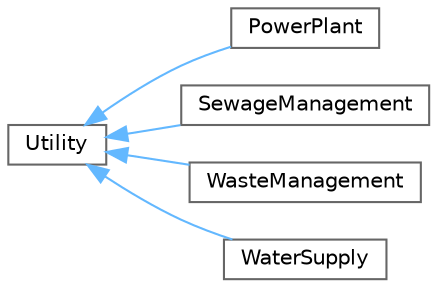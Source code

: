 digraph "Graphical Class Hierarchy"
{
 // LATEX_PDF_SIZE
  bgcolor="transparent";
  edge [fontname=Helvetica,fontsize=10,labelfontname=Helvetica,labelfontsize=10];
  node [fontname=Helvetica,fontsize=10,shape=box,height=0.2,width=0.4];
  rankdir="LR";
  Node0 [id="Node000000",label="Utility",height=0.2,width=0.4,color="grey40", fillcolor="white", style="filled",URL="$classUtility.html",tooltip="A class that represents a utility service in the city."];
  Node0 -> Node1 [id="edge59_Node000000_Node000001",dir="back",color="steelblue1",style="solid",tooltip=" "];
  Node1 [id="Node000001",label="PowerPlant",height=0.2,width=0.4,color="grey40", fillcolor="white", style="filled",URL="$classPowerPlant.html",tooltip="Represents a power plant that supplies power to buildings."];
  Node0 -> Node2 [id="edge60_Node000000_Node000002",dir="back",color="steelblue1",style="solid",tooltip=" "];
  Node2 [id="Node000002",label="SewageManagement",height=0.2,width=0.4,color="grey40", fillcolor="white", style="filled",URL="$classSewageManagement.html",tooltip="A class to manage sewage services for buildings."];
  Node0 -> Node3 [id="edge61_Node000000_Node000003",dir="back",color="steelblue1",style="solid",tooltip=" "];
  Node3 [id="Node000003",label="WasteManagement",height=0.2,width=0.4,color="grey40", fillcolor="white", style="filled",URL="$classWasteManagement.html",tooltip="A class that represents waste management services in the city."];
  Node0 -> Node4 [id="edge62_Node000000_Node000004",dir="back",color="steelblue1",style="solid",tooltip=" "];
  Node4 [id="Node000004",label="WaterSupply",height=0.2,width=0.4,color="grey40", fillcolor="white", style="filled",URL="$classWaterSupply.html",tooltip="A class that represents water supply services in the city."];
}
